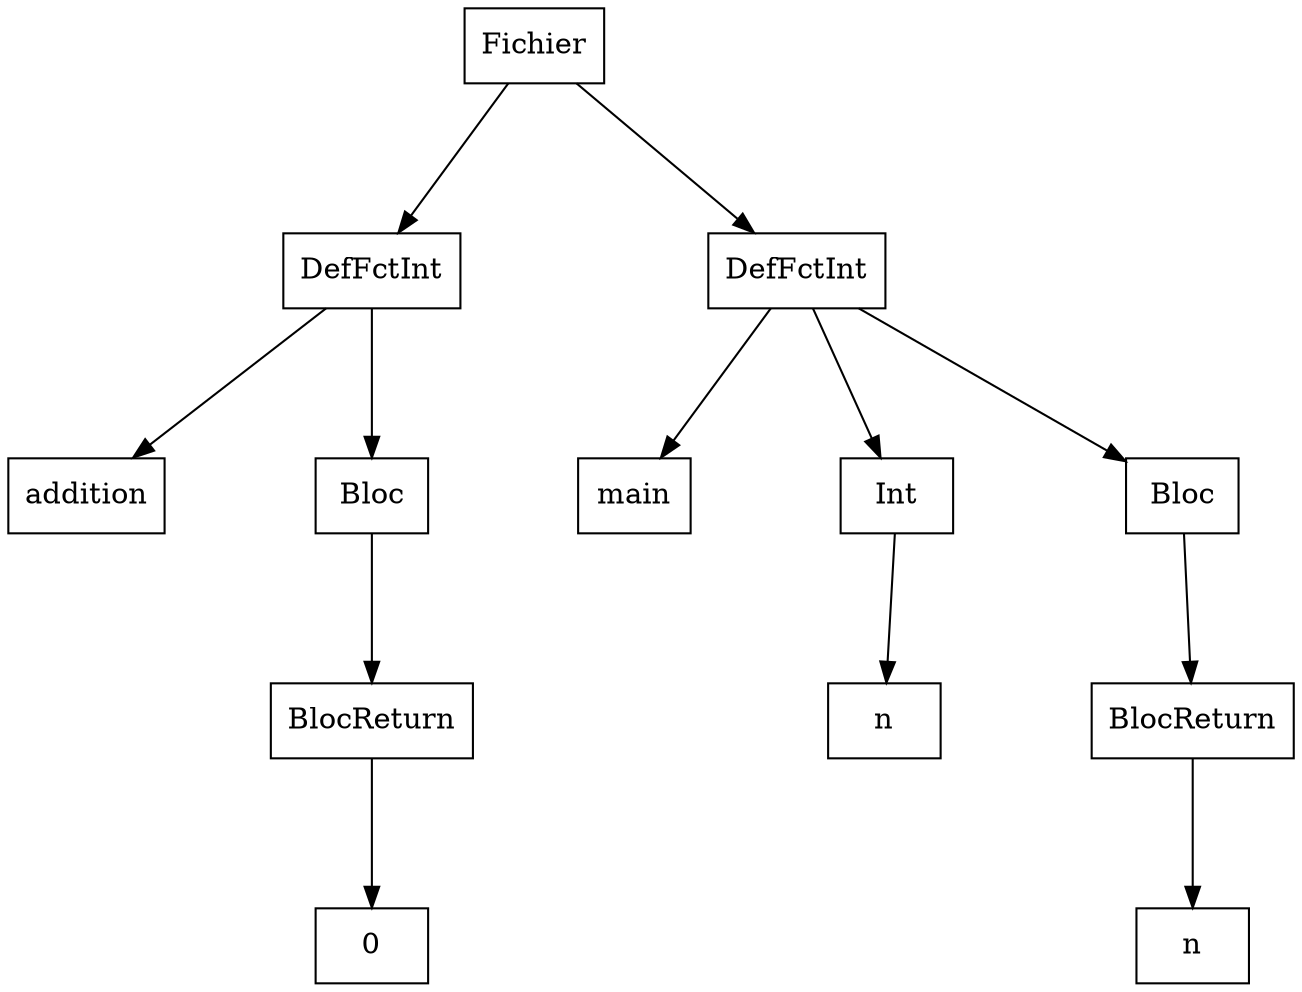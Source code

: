 digraph "ast"{

	nodesep=1;
	ranksep=1;

	N0 [label="Fichier", shape="box"];
	N1 [label="DefFctInt", shape="box"];
	N2 [label="addition", shape="box"];
	N3 [label="Bloc", shape="box"];
	N4 [label="BlocReturn", shape="box"];
	N5 [label="0", shape="box"];
	N6 [label="DefFctInt", shape="box"];
	N7 [label="main", shape="box"];
	N8 [label="Int", shape="box"];
	N9 [label="n", shape="box"];
	N10 [label="Bloc", shape="box"];
	N11 [label="BlocReturn", shape="box"];
	N12 [label="n", shape="box"];

	N1 -> N2; 
	N4 -> N5; 
	N3 -> N4; 
	N1 -> N3; 
	N0 -> N1; 
	N6 -> N7; 
	N8 -> N9; 
	N6 -> N8; 
	N11 -> N12; 
	N10 -> N11; 
	N6 -> N10; 
	N0 -> N6; 
}
